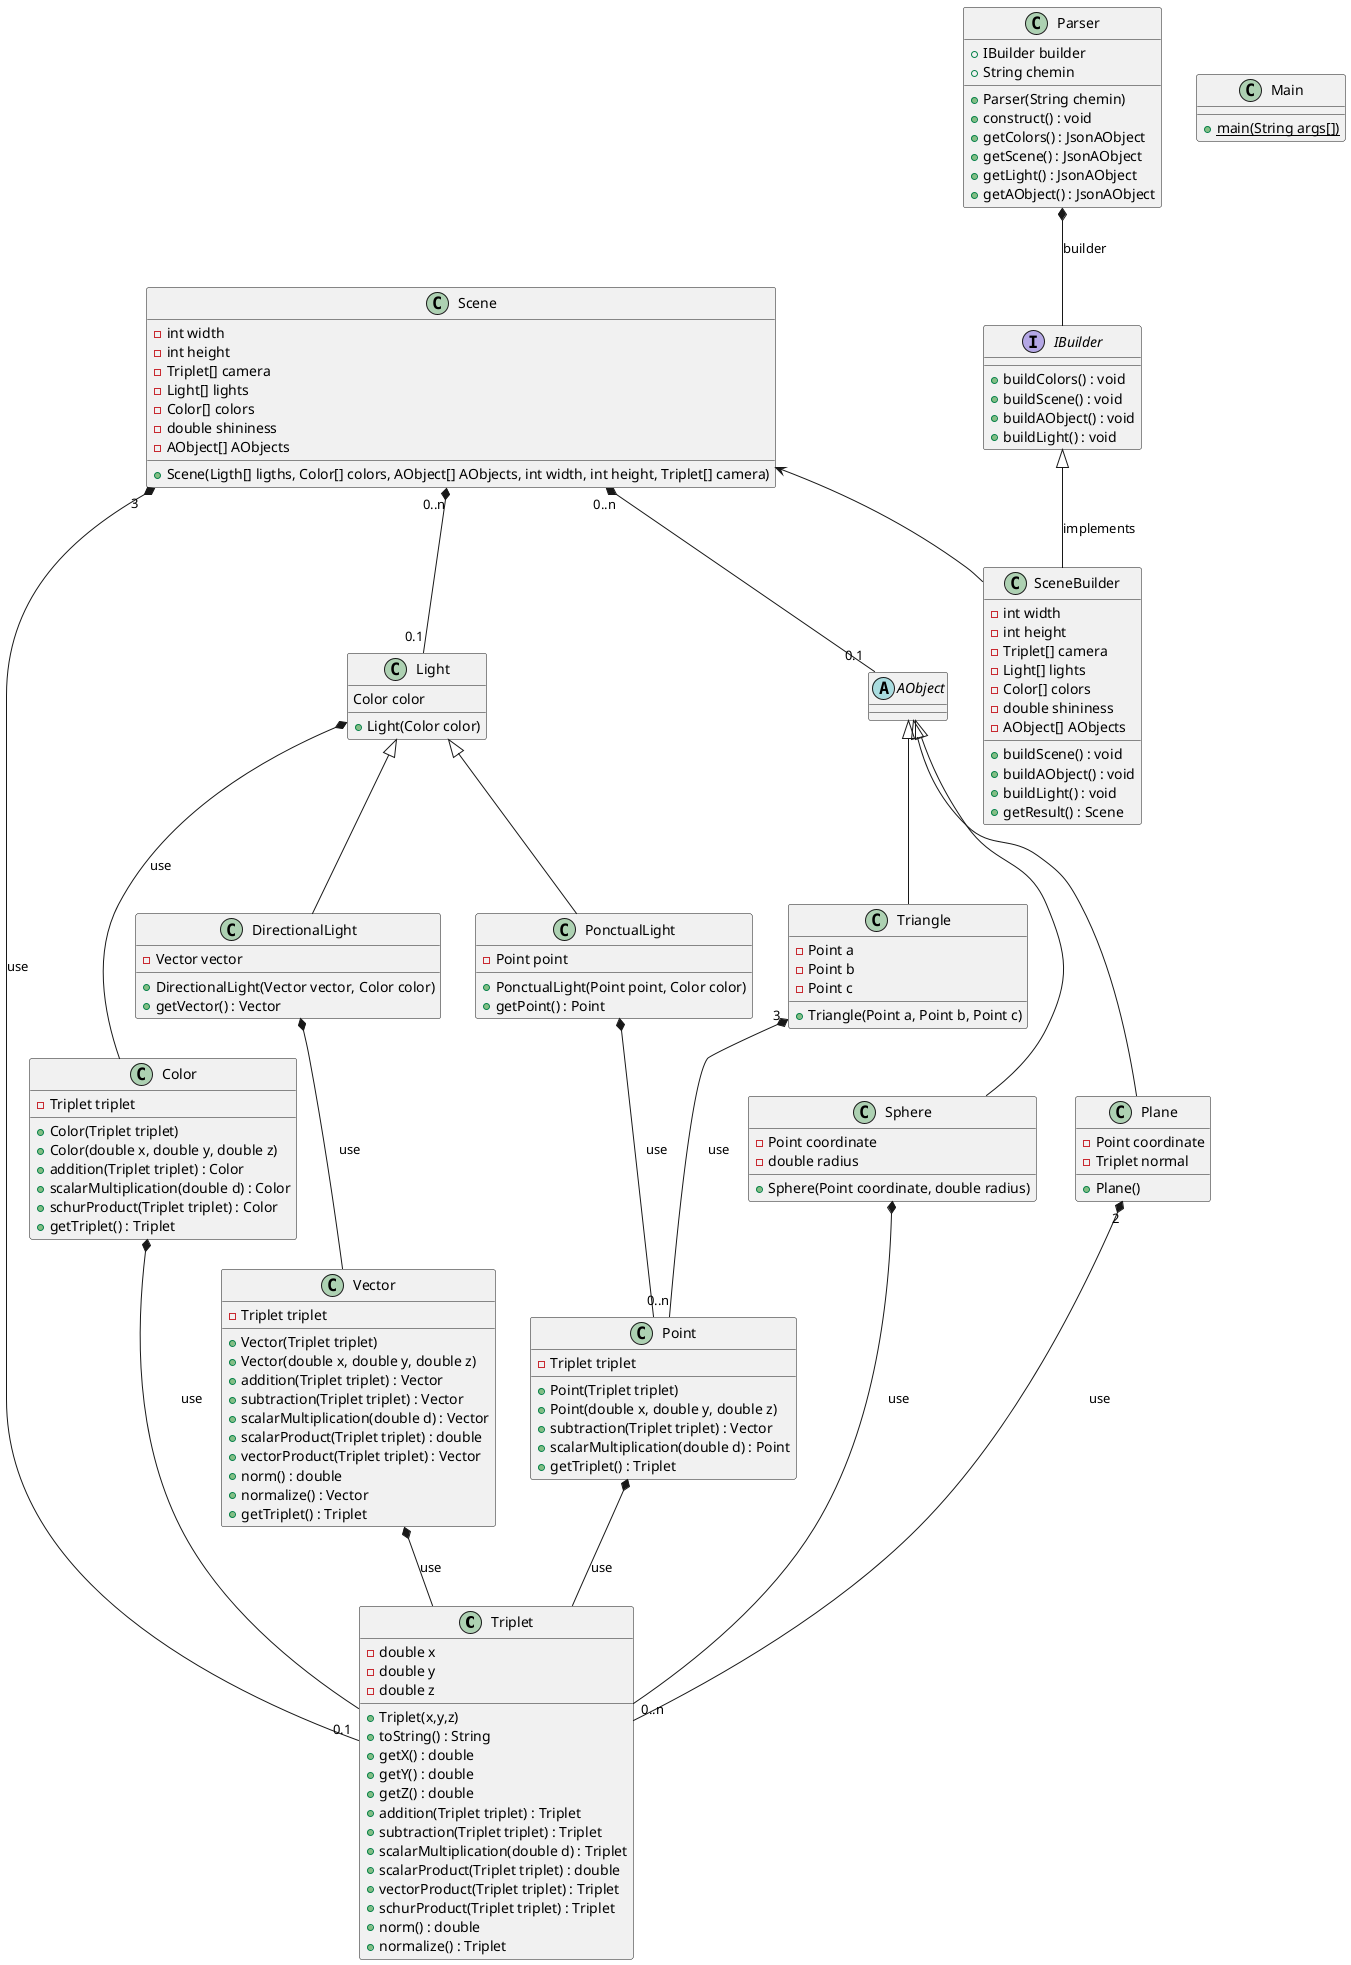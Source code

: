@startuml

class Triplet
class Vector
class Point
class Color
class Main
class Light
class DirectionalLight
class PonctualLight
abstract class AObject

class Plane
class Triangle
class Sphere

class Scene
interface IBuilder
class SceneBuilder

Vector *-- Triplet : use
Color *-- Triplet : use
Point *-- Triplet : use

DirectionalLight *-- Vector : use

Light *-- Color : use
PonctualLight *-- Point : use


Triangle "3" *-- "0..n" Point : use
Plane "2" *-- "0..n" Triplet : use
Sphere *-- Triplet : use

Parser *-- IBuilder : builder
IBuilder <|-- SceneBuilder : implements
Scene <-- SceneBuilder
Scene "0..n" *-- "0.1" Light
Scene "0..n" *-- "0.1" AObject
Scene "3"*-- "0.1" Triplet : use



class Triplet {
-double x
-double y
-double z

+Triplet(x,y,z)
+toString() : String
+getX() : double
+getY() : double
+getZ() : double
+addition(Triplet triplet) : Triplet
+subtraction(Triplet triplet) : Triplet
+scalarMultiplication(double d) : Triplet
+scalarProduct(Triplet triplet) : double
+vectorProduct(Triplet triplet) : Triplet
+schurProduct(Triplet triplet) : Triplet
+norm() : double
+normalize() : Triplet
}

class Vector{
-Triplet triplet
+Vector(Triplet triplet)
+Vector(double x, double y, double z)
+addition(Triplet triplet) : Vector
+subtraction(Triplet triplet) : Vector
+scalarMultiplication(double d) : Vector
+scalarProduct(Triplet triplet) : double
+vectorProduct(Triplet triplet) : Vector
+norm() : double
+normalize() : Vector
+ getTriplet() : Triplet
}

class Point{
- Triplet triplet
+Point(Triplet triplet)
+Point(double x, double y, double z)
+subtraction(Triplet triplet) : Vector
+scalarMultiplication(double d) : Point
+ getTriplet() : Triplet
}

class Color{
- Triplet triplet
+Color(Triplet triplet)
+Color(double x, double y, double z)
+ addition(Triplet triplet) : Color
+ scalarMultiplication(double d) : Color
+ schurProduct(Triplet triplet) : Color
+ getTriplet() : Triplet
}


class Light{
Color color
+ Light(Color color)
}

class PonctualLight extends Light{
- Point point
+ PonctualLight(Point point, Color color)
+ getPoint() : Point
}

class DirectionalLight extends Light{
- Vector vector
+ DirectionalLight(Vector vector, Color color)
+ getVector() : Vector
}

class Triangle extends AObject {
- Point a
- Point b
- Point c
+ Triangle(Point a, Point b, Point c)
}

class Plane extends AObject{
- Point coordinate
- Triplet normal
+ Plane()
}

class Sphere extends AObject {
- Point coordinate
- double radius
+ Sphere(Point coordinate, double radius)
}

'note "Patron de conception : Builder" as N2
'Scene .. N2
'IBuilder .. N2
'SceneBuilder .. N2
'Parser .. N2

class Scene{
- int width
- int height
- Triplet[] camera
- Light[] lights
- Color[] colors
- double shininess
- AObject[] AObjects
+ Scene(Ligth[] ligths, Color[] colors, AObject[] AObjects, int width, int height, Triplet[] camera)
}

interface IBuilder {
+ buildColors() : void
+ buildScene() : void
+ buildAObject() : void
+ buildLight() : void
}

class SceneBuilder {
- int width
- int height
- Triplet[] camera
- Light[] lights
- Color[] colors
- double shininess
- AObject[] AObjects
+ buildScene() : void
+ buildAObject() : void
+ buildLight() : void
+ getResult() : Scene
}

class Parser {
+IBuilder builder
+String chemin
+Parser(String chemin)
+construct() : void
+ getColors() : JsonAObject
+getScene() : JsonAObject
+getLight() : JsonAObject
+getAObject() : JsonAObject
}

class Main{
+ {static} main(String args[])
}

@enduml